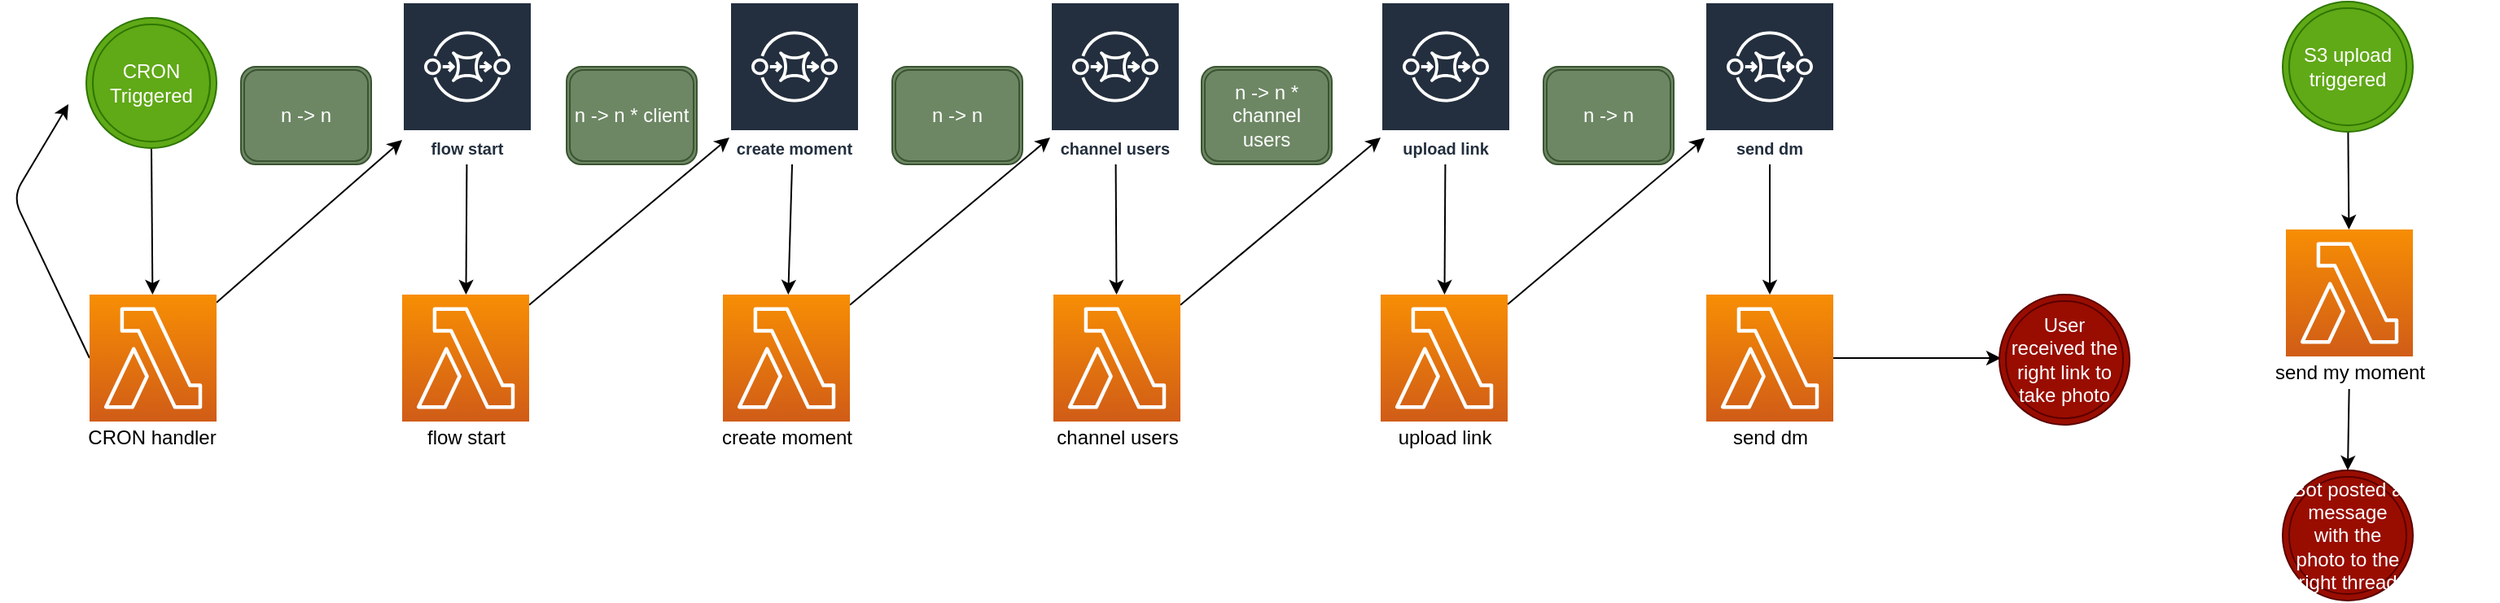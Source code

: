 <mxfile>
    <diagram id="KiWmwfYZ3t3_fN4LLND-" name="Page-1">
        <mxGraphModel dx="1117" dy="601" grid="1" gridSize="10" guides="1" tooltips="1" connect="1" arrows="1" fold="1" page="1" pageScale="1" pageWidth="827" pageHeight="1169" math="0" shadow="0">
            <root>
                <mxCell id="0"/>
                <mxCell id="1" parent="0"/>
                <mxCell id="59" style="edgeStyle=none;html=1;entryX=-0.01;entryY=0.63;entryDx=0;entryDy=0;entryPerimeter=0;exitX=0;exitY=0.5;exitDx=0;exitDy=0;exitPerimeter=0;" parent="1" source="28" edge="1">
                    <mxGeometry relative="1" as="geometry">
                        <mxPoint x="104" y="143" as="targetPoint"/>
                        <Array as="points">
                            <mxPoint x="70" y="200"/>
                        </Array>
                    </mxGeometry>
                </mxCell>
                <mxCell id="66" value="" style="edgeStyle=none;html=1;" parent="1" source="28" target="63" edge="1">
                    <mxGeometry relative="1" as="geometry"/>
                </mxCell>
                <mxCell id="28" value="" style="sketch=0;points=[[0,0,0],[0.25,0,0],[0.5,0,0],[0.75,0,0],[1,0,0],[0,1,0],[0.25,1,0],[0.5,1,0],[0.75,1,0],[1,1,0],[0,0.25,0],[0,0.5,0],[0,0.75,0],[1,0.25,0],[1,0.5,0],[1,0.75,0]];outlineConnect=0;fontColor=#232F3E;gradientColor=#F78E04;gradientDirection=north;fillColor=#D05C17;strokeColor=#ffffff;dashed=0;verticalLabelPosition=bottom;verticalAlign=top;align=center;html=1;fontSize=12;fontStyle=0;aspect=fixed;shape=mxgraph.aws4.resourceIcon;resIcon=mxgraph.aws4.lambda;" parent="1" vertex="1">
                    <mxGeometry x="117" y="260" width="78" height="78" as="geometry"/>
                </mxCell>
                <mxCell id="29" value="CRON handler" style="text;html=1;align=center;verticalAlign=middle;resizable=0;points=[];autosize=1;strokeColor=none;fillColor=none;" parent="1" vertex="1">
                    <mxGeometry x="110" y="338" width="90" height="20" as="geometry"/>
                </mxCell>
                <mxCell id="68" value="" style="edgeStyle=none;html=1;" parent="1" source="30" target="65" edge="1">
                    <mxGeometry relative="1" as="geometry"/>
                </mxCell>
                <mxCell id="30" value="" style="sketch=0;points=[[0,0,0],[0.25,0,0],[0.5,0,0],[0.75,0,0],[1,0,0],[0,1,0],[0.25,1,0],[0.5,1,0],[0.75,1,0],[1,1,0],[0,0.25,0],[0,0.5,0],[0,0.75,0],[1,0.25,0],[1,0.5,0],[1,0.75,0]];outlineConnect=0;fontColor=#232F3E;gradientColor=#F78E04;gradientDirection=north;fillColor=#D05C17;strokeColor=#ffffff;dashed=0;verticalLabelPosition=bottom;verticalAlign=top;align=center;html=1;fontSize=12;fontStyle=0;aspect=fixed;shape=mxgraph.aws4.resourceIcon;resIcon=mxgraph.aws4.lambda;" parent="1" vertex="1">
                    <mxGeometry x="309" y="260" width="78" height="78" as="geometry"/>
                </mxCell>
                <mxCell id="76" value="" style="edgeStyle=none;html=1;" parent="1" source="31" target="70" edge="1">
                    <mxGeometry relative="1" as="geometry"/>
                </mxCell>
                <mxCell id="31" value="" style="sketch=0;points=[[0,0,0],[0.25,0,0],[0.5,0,0],[0.75,0,0],[1,0,0],[0,1,0],[0.25,1,0],[0.5,1,0],[0.75,1,0],[1,1,0],[0,0.25,0],[0,0.5,0],[0,0.75,0],[1,0.25,0],[1,0.5,0],[1,0.75,0]];outlineConnect=0;fontColor=#232F3E;gradientColor=#F78E04;gradientDirection=north;fillColor=#D05C17;strokeColor=#ffffff;dashed=0;verticalLabelPosition=bottom;verticalAlign=top;align=center;html=1;fontSize=12;fontStyle=0;aspect=fixed;shape=mxgraph.aws4.resourceIcon;resIcon=mxgraph.aws4.lambda;" parent="1" vertex="1">
                    <mxGeometry x="506" y="260" width="78" height="78" as="geometry"/>
                </mxCell>
                <mxCell id="79" value="" style="edgeStyle=none;html=1;" parent="1" source="32" target="71" edge="1">
                    <mxGeometry relative="1" as="geometry">
                        <mxPoint x="846" y="299" as="targetPoint"/>
                    </mxGeometry>
                </mxCell>
                <mxCell id="32" value="" style="sketch=0;points=[[0,0,0],[0.25,0,0],[0.5,0,0],[0.75,0,0],[1,0,0],[0,1,0],[0.25,1,0],[0.5,1,0],[0.75,1,0],[1,1,0],[0,0.25,0],[0,0.5,0],[0,0.75,0],[1,0.25,0],[1,0.5,0],[1,0.75,0]];outlineConnect=0;fontColor=#232F3E;gradientColor=#F78E04;gradientDirection=north;fillColor=#D05C17;strokeColor=#ffffff;dashed=0;verticalLabelPosition=bottom;verticalAlign=top;align=center;html=1;fontSize=12;fontStyle=0;aspect=fixed;shape=mxgraph.aws4.resourceIcon;resIcon=mxgraph.aws4.lambda;" parent="1" vertex="1">
                    <mxGeometry x="709" y="260" width="78" height="78" as="geometry"/>
                </mxCell>
                <mxCell id="82" value="" style="edgeStyle=none;html=1;" parent="1" source="33" target="72" edge="1">
                    <mxGeometry relative="1" as="geometry">
                        <mxPoint x="1047" y="299" as="targetPoint"/>
                    </mxGeometry>
                </mxCell>
                <mxCell id="33" value="" style="sketch=0;points=[[0,0,0],[0.25,0,0],[0.5,0,0],[0.75,0,0],[1,0,0],[0,1,0],[0.25,1,0],[0.5,1,0],[0.75,1,0],[1,1,0],[0,0.25,0],[0,0.5,0],[0,0.75,0],[1,0.25,0],[1,0.5,0],[1,0.75,0]];outlineConnect=0;fontColor=#232F3E;gradientColor=#F78E04;gradientDirection=north;fillColor=#D05C17;strokeColor=#ffffff;dashed=0;verticalLabelPosition=bottom;verticalAlign=top;align=center;html=1;fontSize=12;fontStyle=0;aspect=fixed;shape=mxgraph.aws4.resourceIcon;resIcon=mxgraph.aws4.lambda;" parent="1" vertex="1">
                    <mxGeometry x="910" y="260" width="78" height="78" as="geometry"/>
                </mxCell>
                <mxCell id="107" value="" style="edgeStyle=none;html=1;" parent="1" source="34" edge="1">
                    <mxGeometry relative="1" as="geometry">
                        <mxPoint x="1291" y="299" as="targetPoint"/>
                    </mxGeometry>
                </mxCell>
                <mxCell id="34" value="" style="sketch=0;points=[[0,0,0],[0.25,0,0],[0.5,0,0],[0.75,0,0],[1,0,0],[0,1,0],[0.25,1,0],[0.5,1,0],[0.75,1,0],[1,1,0],[0,0.25,0],[0,0.5,0],[0,0.75,0],[1,0.25,0],[1,0.5,0],[1,0.75,0]];outlineConnect=0;fontColor=#232F3E;gradientColor=#F78E04;gradientDirection=north;fillColor=#D05C17;strokeColor=#ffffff;dashed=0;verticalLabelPosition=bottom;verticalAlign=top;align=center;html=1;fontSize=12;fontStyle=0;aspect=fixed;shape=mxgraph.aws4.resourceIcon;resIcon=mxgraph.aws4.lambda;" parent="1" vertex="1">
                    <mxGeometry x="1110" y="260" width="78" height="78" as="geometry"/>
                </mxCell>
                <mxCell id="114" value="" style="edgeStyle=none;html=1;" parent="1" source="36" target="30" edge="1">
                    <mxGeometry relative="1" as="geometry"/>
                </mxCell>
                <mxCell id="36" value="flow start" style="text;html=1;align=center;verticalAlign=middle;resizable=0;points=[];autosize=1;strokeColor=none;fillColor=none;" parent="1" vertex="1">
                    <mxGeometry x="318" y="338" width="60" height="20" as="geometry"/>
                </mxCell>
                <mxCell id="37" value="create moment" style="text;html=1;align=center;verticalAlign=middle;resizable=0;points=[];autosize=1;strokeColor=none;fillColor=none;" parent="1" vertex="1">
                    <mxGeometry x="495" y="338" width="100" height="20" as="geometry"/>
                </mxCell>
                <mxCell id="38" value="channel users" style="text;html=1;align=center;verticalAlign=middle;resizable=0;points=[];autosize=1;strokeColor=none;fillColor=none;" parent="1" vertex="1">
                    <mxGeometry x="703" y="338" width="90" height="20" as="geometry"/>
                </mxCell>
                <mxCell id="39" value="upload link" style="text;html=1;align=center;verticalAlign=middle;resizable=0;points=[];autosize=1;strokeColor=none;fillColor=none;" parent="1" vertex="1">
                    <mxGeometry x="914" y="338" width="70" height="20" as="geometry"/>
                </mxCell>
                <mxCell id="40" value="send dm" style="text;html=1;align=center;verticalAlign=middle;resizable=0;points=[];autosize=1;strokeColor=none;fillColor=none;" parent="1" vertex="1">
                    <mxGeometry x="1119" y="338" width="60" height="20" as="geometry"/>
                </mxCell>
                <mxCell id="58" value="" style="edgeStyle=none;html=1;exitX=0.5;exitY=1;exitDx=0;exitDy=0;" parent="1" source="87" target="28" edge="1">
                    <mxGeometry relative="1" as="geometry">
                        <mxPoint x="155.296" y="180" as="sourcePoint"/>
                    </mxGeometry>
                </mxCell>
                <mxCell id="67" value="" style="edgeStyle=none;html=1;" parent="1" source="63" target="30" edge="1">
                    <mxGeometry relative="1" as="geometry"/>
                </mxCell>
                <mxCell id="63" value="flow start" style="sketch=0;outlineConnect=0;fontColor=#232F3E;gradientColor=none;strokeColor=#ffffff;fillColor=#232F3E;dashed=0;verticalLabelPosition=middle;verticalAlign=bottom;align=center;html=1;whiteSpace=wrap;fontSize=10;fontStyle=1;spacing=3;shape=mxgraph.aws4.productIcon;prIcon=mxgraph.aws4.sqs;" parent="1" vertex="1">
                    <mxGeometry x="309" y="80" width="80" height="100" as="geometry"/>
                </mxCell>
                <mxCell id="69" value="" style="edgeStyle=none;html=1;" parent="1" source="65" target="31" edge="1">
                    <mxGeometry relative="1" as="geometry"/>
                </mxCell>
                <mxCell id="65" value="create moment" style="sketch=0;outlineConnect=0;fontColor=#232F3E;gradientColor=none;strokeColor=#ffffff;fillColor=#232F3E;dashed=0;verticalLabelPosition=middle;verticalAlign=bottom;align=center;html=1;whiteSpace=wrap;fontSize=10;fontStyle=1;spacing=3;shape=mxgraph.aws4.productIcon;prIcon=mxgraph.aws4.sqs;" parent="1" vertex="1">
                    <mxGeometry x="510" y="80" width="80" height="100" as="geometry"/>
                </mxCell>
                <mxCell id="77" value="" style="edgeStyle=none;html=1;" parent="1" source="70" target="32" edge="1">
                    <mxGeometry relative="1" as="geometry"/>
                </mxCell>
                <mxCell id="70" value="channel users" style="sketch=0;outlineConnect=0;fontColor=#232F3E;gradientColor=none;strokeColor=#ffffff;fillColor=#232F3E;dashed=0;verticalLabelPosition=middle;verticalAlign=bottom;align=center;html=1;whiteSpace=wrap;fontSize=10;fontStyle=1;spacing=3;shape=mxgraph.aws4.productIcon;prIcon=mxgraph.aws4.sqs;" parent="1" vertex="1">
                    <mxGeometry x="707" y="80" width="80" height="100" as="geometry"/>
                </mxCell>
                <mxCell id="80" value="" style="edgeStyle=none;html=1;" parent="1" source="71" target="33" edge="1">
                    <mxGeometry relative="1" as="geometry"/>
                </mxCell>
                <mxCell id="71" value="upload link" style="sketch=0;outlineConnect=0;fontColor=#232F3E;gradientColor=none;strokeColor=#ffffff;fillColor=#232F3E;dashed=0;verticalLabelPosition=middle;verticalAlign=bottom;align=center;html=1;whiteSpace=wrap;fontSize=10;fontStyle=1;spacing=3;shape=mxgraph.aws4.productIcon;prIcon=mxgraph.aws4.sqs;" parent="1" vertex="1">
                    <mxGeometry x="910" y="80" width="80" height="100" as="geometry"/>
                </mxCell>
                <mxCell id="83" value="" style="edgeStyle=none;html=1;" parent="1" source="72" target="34" edge="1">
                    <mxGeometry relative="1" as="geometry"/>
                </mxCell>
                <mxCell id="72" value="send dm" style="sketch=0;outlineConnect=0;fontColor=#232F3E;gradientColor=none;strokeColor=#ffffff;fillColor=#232F3E;dashed=0;verticalLabelPosition=middle;verticalAlign=bottom;align=center;html=1;whiteSpace=wrap;fontSize=10;fontStyle=1;spacing=3;shape=mxgraph.aws4.productIcon;prIcon=mxgraph.aws4.sqs;" parent="1" vertex="1">
                    <mxGeometry x="1109" y="80" width="80" height="100" as="geometry"/>
                </mxCell>
                <mxCell id="73" value="n -&amp;gt; n" style="shape=ext;double=1;rounded=1;whiteSpace=wrap;html=1;fillColor=#6d8764;strokeColor=#3A5431;fontColor=#ffffff;" parent="1" vertex="1">
                    <mxGeometry x="210" y="120" width="80" height="60" as="geometry"/>
                </mxCell>
                <mxCell id="74" value="n -&amp;gt; n * client" style="shape=ext;double=1;rounded=1;whiteSpace=wrap;html=1;fillColor=#6d8764;strokeColor=#3A5431;fontColor=#ffffff;" parent="1" vertex="1">
                    <mxGeometry x="410" y="120" width="80" height="60" as="geometry"/>
                </mxCell>
                <mxCell id="75" value="n -&amp;gt; n" style="shape=ext;double=1;rounded=1;whiteSpace=wrap;html=1;fillColor=#6d8764;strokeColor=#3A5431;fontColor=#ffffff;" parent="1" vertex="1">
                    <mxGeometry x="610" y="120" width="80" height="60" as="geometry"/>
                </mxCell>
                <mxCell id="84" value="n -&amp;gt; n * channel users" style="shape=ext;double=1;rounded=1;whiteSpace=wrap;html=1;fillColor=#6d8764;strokeColor=#3A5431;fontColor=#ffffff;" parent="1" vertex="1">
                    <mxGeometry x="800" y="120" width="80" height="60" as="geometry"/>
                </mxCell>
                <mxCell id="85" value="n -&amp;gt; n" style="shape=ext;double=1;rounded=1;whiteSpace=wrap;html=1;fillColor=#6d8764;strokeColor=#3A5431;fontColor=#ffffff;" parent="1" vertex="1">
                    <mxGeometry x="1010" y="120" width="80" height="60" as="geometry"/>
                </mxCell>
                <mxCell id="87" value="CRON Triggered" style="ellipse;shape=doubleEllipse;whiteSpace=wrap;html=1;aspect=fixed;fillColor=#60a917;fontColor=#ffffff;strokeColor=#2D7600;" parent="1" vertex="1">
                    <mxGeometry x="115" y="90" width="80" height="80" as="geometry"/>
                </mxCell>
                <mxCell id="96" value="" style="edgeStyle=none;html=1;" parent="1" source="88" target="90" edge="1">
                    <mxGeometry relative="1" as="geometry"/>
                </mxCell>
                <mxCell id="88" value="S3 upload triggered" style="ellipse;shape=doubleEllipse;whiteSpace=wrap;html=1;aspect=fixed;fillColor=#60a917;fontColor=#ffffff;strokeColor=#2D7600;" parent="1" vertex="1">
                    <mxGeometry x="1464" y="80" width="80" height="80" as="geometry"/>
                </mxCell>
                <mxCell id="90" value="" style="sketch=0;points=[[0,0,0],[0.25,0,0],[0.5,0,0],[0.75,0,0],[1,0,0],[0,1,0],[0.25,1,0],[0.5,1,0],[0.75,1,0],[1,1,0],[0,0.25,0],[0,0.5,0],[0,0.75,0],[1,0.25,0],[1,0.5,0],[1,0.75,0]];outlineConnect=0;fontColor=#232F3E;gradientColor=#F78E04;gradientDirection=north;fillColor=#D05C17;strokeColor=#ffffff;dashed=0;verticalLabelPosition=bottom;verticalAlign=top;align=center;html=1;fontSize=12;fontStyle=0;aspect=fixed;shape=mxgraph.aws4.resourceIcon;resIcon=mxgraph.aws4.lambda;" parent="1" vertex="1">
                    <mxGeometry x="1466" y="220" width="78" height="78" as="geometry"/>
                </mxCell>
                <mxCell id="110" value="" style="edgeStyle=none;html=1;" parent="1" edge="1">
                    <mxGeometry relative="1" as="geometry">
                        <mxPoint x="1588" y="361.0" as="sourcePoint"/>
                        <mxPoint x="1588" y="361.0" as="targetPoint"/>
                    </mxGeometry>
                </mxCell>
                <mxCell id="119" value="" style="edgeStyle=none;html=1;entryX=0.5;entryY=0;entryDx=0;entryDy=0;" parent="1" source="91" target="109" edge="1">
                    <mxGeometry relative="1" as="geometry">
                        <mxPoint x="1503.299" y="361" as="targetPoint"/>
                    </mxGeometry>
                </mxCell>
                <mxCell id="91" value="send my moment" style="text;html=1;align=center;verticalAlign=middle;resizable=0;points=[];autosize=1;strokeColor=none;fillColor=none;" parent="1" vertex="1">
                    <mxGeometry x="1450" y="298" width="110" height="20" as="geometry"/>
                </mxCell>
                <mxCell id="108" value="User received the right link to take photo" style="ellipse;shape=doubleEllipse;whiteSpace=wrap;html=1;aspect=fixed;fillColor=#990D00;fontColor=#ffffff;strokeColor=#590000;" parent="1" vertex="1">
                    <mxGeometry x="1290" y="260" width="80" height="80" as="geometry"/>
                </mxCell>
                <mxCell id="109" value="Bot posted a message with the photo to the right thread" style="ellipse;shape=doubleEllipse;whiteSpace=wrap;html=1;aspect=fixed;fillColor=#990D00;fontColor=#ffffff;strokeColor=#590000;" parent="1" vertex="1">
                    <mxGeometry x="1464" y="368" width="80" height="80" as="geometry"/>
                </mxCell>
            </root>
        </mxGraphModel>
    </diagram>
</mxfile>